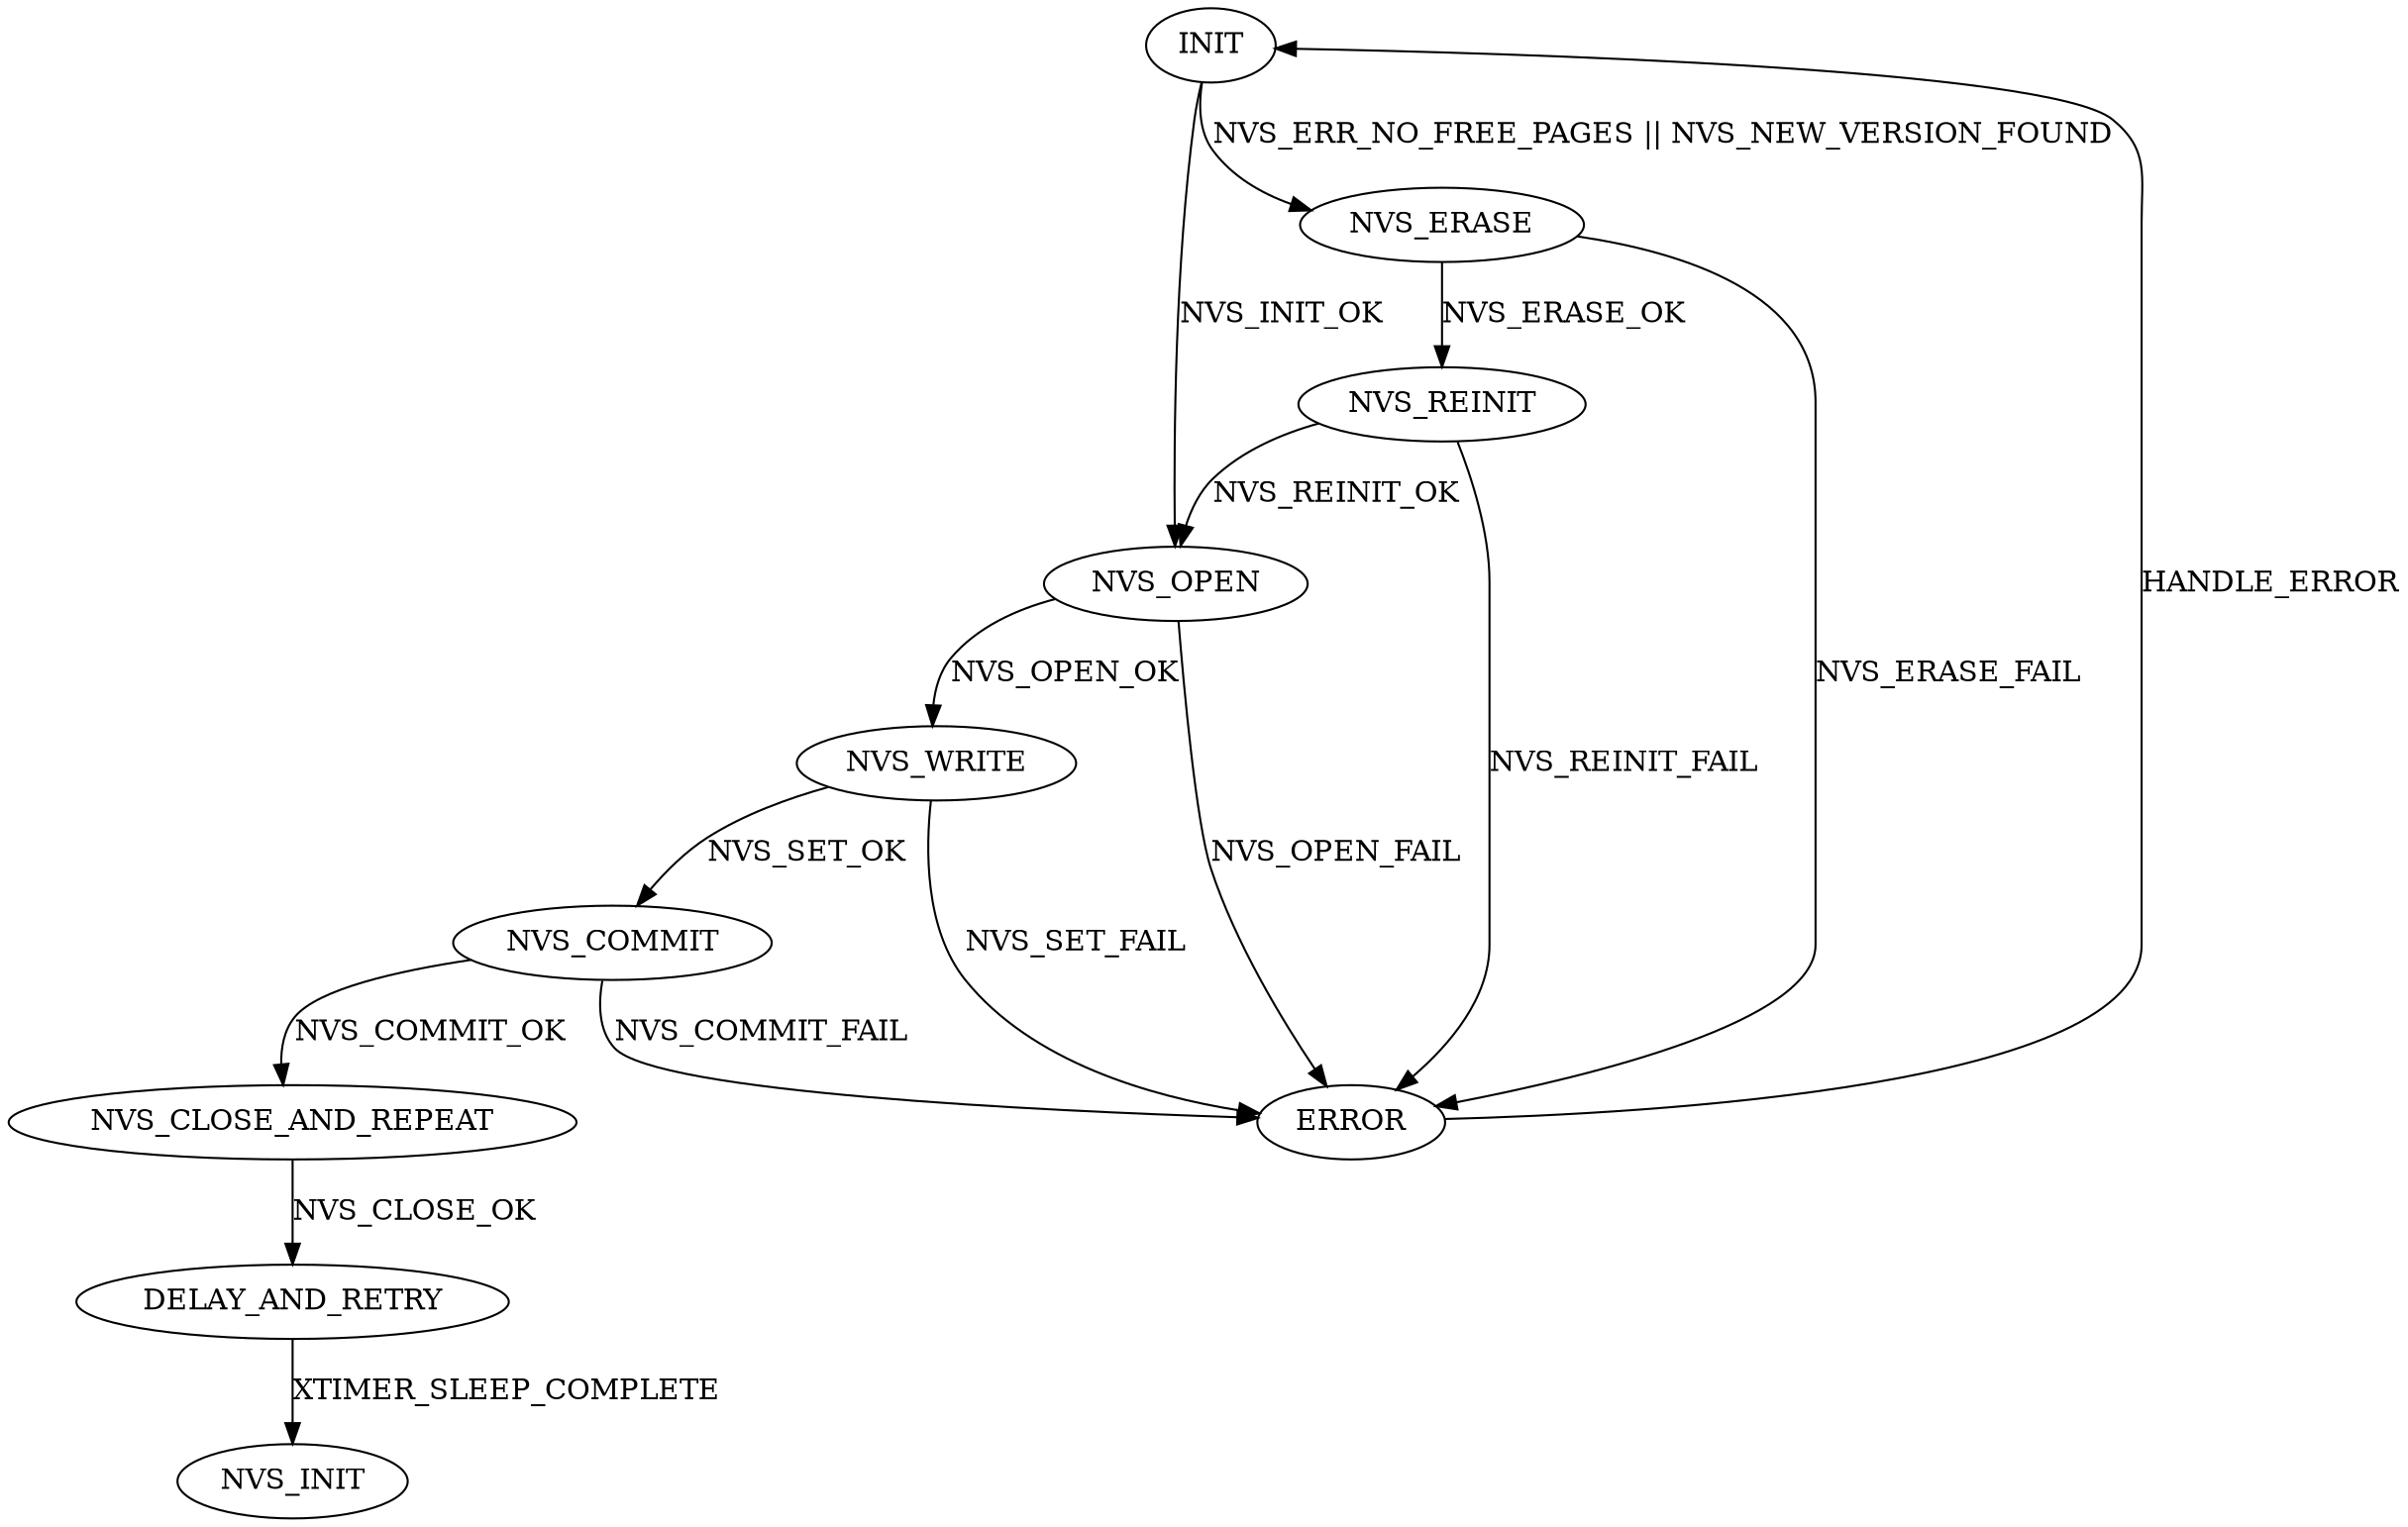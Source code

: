 // FSM
digraph {
	INIT [label=INIT]
	INIT -> NVS_OPEN [label=NVS_INIT_OK]
	INIT -> NVS_ERASE [label="NVS_ERR_NO_FREE_PAGES || NVS_NEW_VERSION_FOUND"]
	NVS_ERASE [label=NVS_ERASE]
	NVS_ERASE -> NVS_REINIT [label=NVS_ERASE_OK]
	NVS_ERASE -> ERROR [label=NVS_ERASE_FAIL]
	NVS_REINIT [label=NVS_REINIT]
	NVS_REINIT -> NVS_OPEN [label=NVS_REINIT_OK]
	NVS_REINIT -> ERROR [label=NVS_REINIT_FAIL]
	NVS_OPEN [label=NVS_OPEN]
	NVS_OPEN -> NVS_WRITE [label=NVS_OPEN_OK]
	NVS_OPEN -> ERROR [label=NVS_OPEN_FAIL]
	NVS_WRITE [label=NVS_WRITE]
	NVS_WRITE -> NVS_COMMIT [label=NVS_SET_OK]
	NVS_WRITE -> ERROR [label=NVS_SET_FAIL]
	NVS_COMMIT [label=NVS_COMMIT]
	NVS_COMMIT -> NVS_CLOSE_AND_REPEAT [label=NVS_COMMIT_OK]
	NVS_COMMIT -> ERROR [label=NVS_COMMIT_FAIL]
	NVS_CLOSE_AND_REPEAT [label=NVS_CLOSE_AND_REPEAT]
	NVS_CLOSE_AND_REPEAT -> DELAY_AND_RETRY [label=NVS_CLOSE_OK]
	ERROR [label=ERROR]
	ERROR -> INIT [label=HANDLE_ERROR]
	DELAY_AND_RETRY [label=DELAY_AND_RETRY]
	DELAY_AND_RETRY -> NVS_INIT [label=XTIMER_SLEEP_COMPLETE]
}

